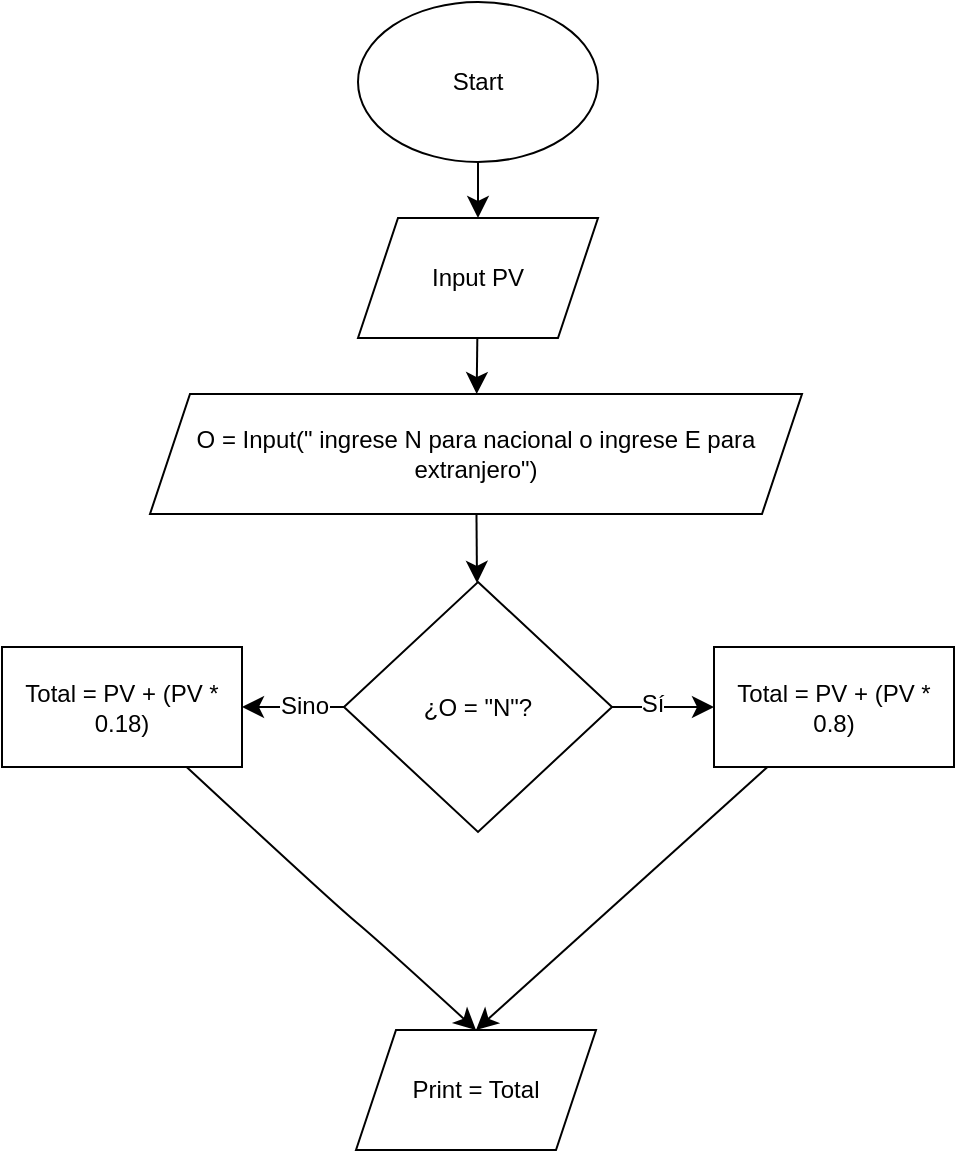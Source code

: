 <mxfile version="24.0.5" type="github">
  <diagram name="Página-1" id="dIHeSUyRw8BDTjt31_I-">
    <mxGraphModel dx="731" dy="820" grid="0" gridSize="10" guides="1" tooltips="1" connect="1" arrows="1" fold="1" page="1" pageScale="1" pageWidth="850" pageHeight="1100" math="0" shadow="0">
      <root>
        <mxCell id="0" />
        <mxCell id="1" parent="0" />
        <mxCell id="GZBT88yKLhgWZanyVWb9-9" value="" style="edgeStyle=none;curved=1;rounded=0;orthogonalLoop=1;jettySize=auto;html=1;fontSize=12;startSize=8;endSize=8;" edge="1" parent="1" source="GZBT88yKLhgWZanyVWb9-1" target="GZBT88yKLhgWZanyVWb9-8">
          <mxGeometry relative="1" as="geometry" />
        </mxCell>
        <mxCell id="GZBT88yKLhgWZanyVWb9-1" value="Start" style="ellipse;whiteSpace=wrap;html=1;" vertex="1" parent="1">
          <mxGeometry x="343" y="97" width="120" height="80" as="geometry" />
        </mxCell>
        <mxCell id="GZBT88yKLhgWZanyVWb9-11" value="" style="edgeStyle=none;curved=1;rounded=0;orthogonalLoop=1;jettySize=auto;html=1;fontSize=12;startSize=8;endSize=8;" edge="1" parent="1" source="GZBT88yKLhgWZanyVWb9-8" target="GZBT88yKLhgWZanyVWb9-10">
          <mxGeometry relative="1" as="geometry" />
        </mxCell>
        <mxCell id="GZBT88yKLhgWZanyVWb9-8" value="Input PV" style="shape=parallelogram;perimeter=parallelogramPerimeter;whiteSpace=wrap;html=1;fixedSize=1;" vertex="1" parent="1">
          <mxGeometry x="343" y="205" width="120" height="60" as="geometry" />
        </mxCell>
        <mxCell id="GZBT88yKLhgWZanyVWb9-13" value="" style="edgeStyle=none;curved=1;rounded=0;orthogonalLoop=1;jettySize=auto;html=1;fontSize=12;startSize=8;endSize=8;" edge="1" parent="1" source="GZBT88yKLhgWZanyVWb9-10" target="GZBT88yKLhgWZanyVWb9-12">
          <mxGeometry relative="1" as="geometry" />
        </mxCell>
        <mxCell id="GZBT88yKLhgWZanyVWb9-10" value="O = Input(&quot; ingrese N para nacional o ingrese E para extranjero&quot;)" style="shape=parallelogram;perimeter=parallelogramPerimeter;whiteSpace=wrap;html=1;fixedSize=1;" vertex="1" parent="1">
          <mxGeometry x="239" y="293" width="326" height="60" as="geometry" />
        </mxCell>
        <mxCell id="GZBT88yKLhgWZanyVWb9-15" value="" style="edgeStyle=none;curved=1;rounded=0;orthogonalLoop=1;jettySize=auto;html=1;fontSize=12;startSize=8;endSize=8;" edge="1" parent="1" source="GZBT88yKLhgWZanyVWb9-12" target="GZBT88yKLhgWZanyVWb9-14">
          <mxGeometry relative="1" as="geometry" />
        </mxCell>
        <mxCell id="GZBT88yKLhgWZanyVWb9-16" value="Sí" style="edgeLabel;html=1;align=center;verticalAlign=middle;resizable=0;points=[];fontSize=12;" vertex="1" connectable="0" parent="GZBT88yKLhgWZanyVWb9-15">
          <mxGeometry x="-0.216" y="3" relative="1" as="geometry">
            <mxPoint y="1" as="offset" />
          </mxGeometry>
        </mxCell>
        <mxCell id="GZBT88yKLhgWZanyVWb9-18" value="" style="edgeStyle=none;curved=1;rounded=0;orthogonalLoop=1;jettySize=auto;html=1;fontSize=12;startSize=8;endSize=8;" edge="1" parent="1" source="GZBT88yKLhgWZanyVWb9-12" target="GZBT88yKLhgWZanyVWb9-17">
          <mxGeometry relative="1" as="geometry" />
        </mxCell>
        <mxCell id="GZBT88yKLhgWZanyVWb9-19" value="Sino" style="edgeLabel;html=1;align=center;verticalAlign=middle;resizable=0;points=[];fontSize=12;" vertex="1" connectable="0" parent="GZBT88yKLhgWZanyVWb9-18">
          <mxGeometry x="-0.197" y="-1" relative="1" as="geometry">
            <mxPoint as="offset" />
          </mxGeometry>
        </mxCell>
        <mxCell id="GZBT88yKLhgWZanyVWb9-12" value="¿O = &quot;N&quot;?" style="rhombus;whiteSpace=wrap;html=1;" vertex="1" parent="1">
          <mxGeometry x="336" y="387" width="134" height="125" as="geometry" />
        </mxCell>
        <mxCell id="GZBT88yKLhgWZanyVWb9-24" style="edgeStyle=none;curved=1;rounded=0;orthogonalLoop=1;jettySize=auto;html=1;entryX=0.5;entryY=0;entryDx=0;entryDy=0;fontSize=12;startSize=8;endSize=8;" edge="1" parent="1" source="GZBT88yKLhgWZanyVWb9-14" target="GZBT88yKLhgWZanyVWb9-20">
          <mxGeometry relative="1" as="geometry" />
        </mxCell>
        <mxCell id="GZBT88yKLhgWZanyVWb9-14" value="Total = PV + (PV * 0.8)" style="whiteSpace=wrap;html=1;" vertex="1" parent="1">
          <mxGeometry x="521" y="419.5" width="120" height="60" as="geometry" />
        </mxCell>
        <mxCell id="GZBT88yKLhgWZanyVWb9-23" style="edgeStyle=none;curved=1;rounded=0;orthogonalLoop=1;jettySize=auto;html=1;fontSize=12;startSize=8;endSize=8;entryX=0.5;entryY=0;entryDx=0;entryDy=0;" edge="1" parent="1" source="GZBT88yKLhgWZanyVWb9-17" target="GZBT88yKLhgWZanyVWb9-20">
          <mxGeometry relative="1" as="geometry">
            <mxPoint x="231" y="618" as="targetPoint" />
            <Array as="points">
              <mxPoint x="330" y="547" />
              <mxPoint x="354" y="567" />
            </Array>
          </mxGeometry>
        </mxCell>
        <mxCell id="GZBT88yKLhgWZanyVWb9-17" value="Total = PV + (PV * 0.18)" style="whiteSpace=wrap;html=1;" vertex="1" parent="1">
          <mxGeometry x="165" y="419.5" width="120" height="60" as="geometry" />
        </mxCell>
        <mxCell id="GZBT88yKLhgWZanyVWb9-20" value="Print = Total" style="shape=parallelogram;perimeter=parallelogramPerimeter;whiteSpace=wrap;html=1;fixedSize=1;" vertex="1" parent="1">
          <mxGeometry x="342" y="611" width="120" height="60" as="geometry" />
        </mxCell>
      </root>
    </mxGraphModel>
  </diagram>
</mxfile>
